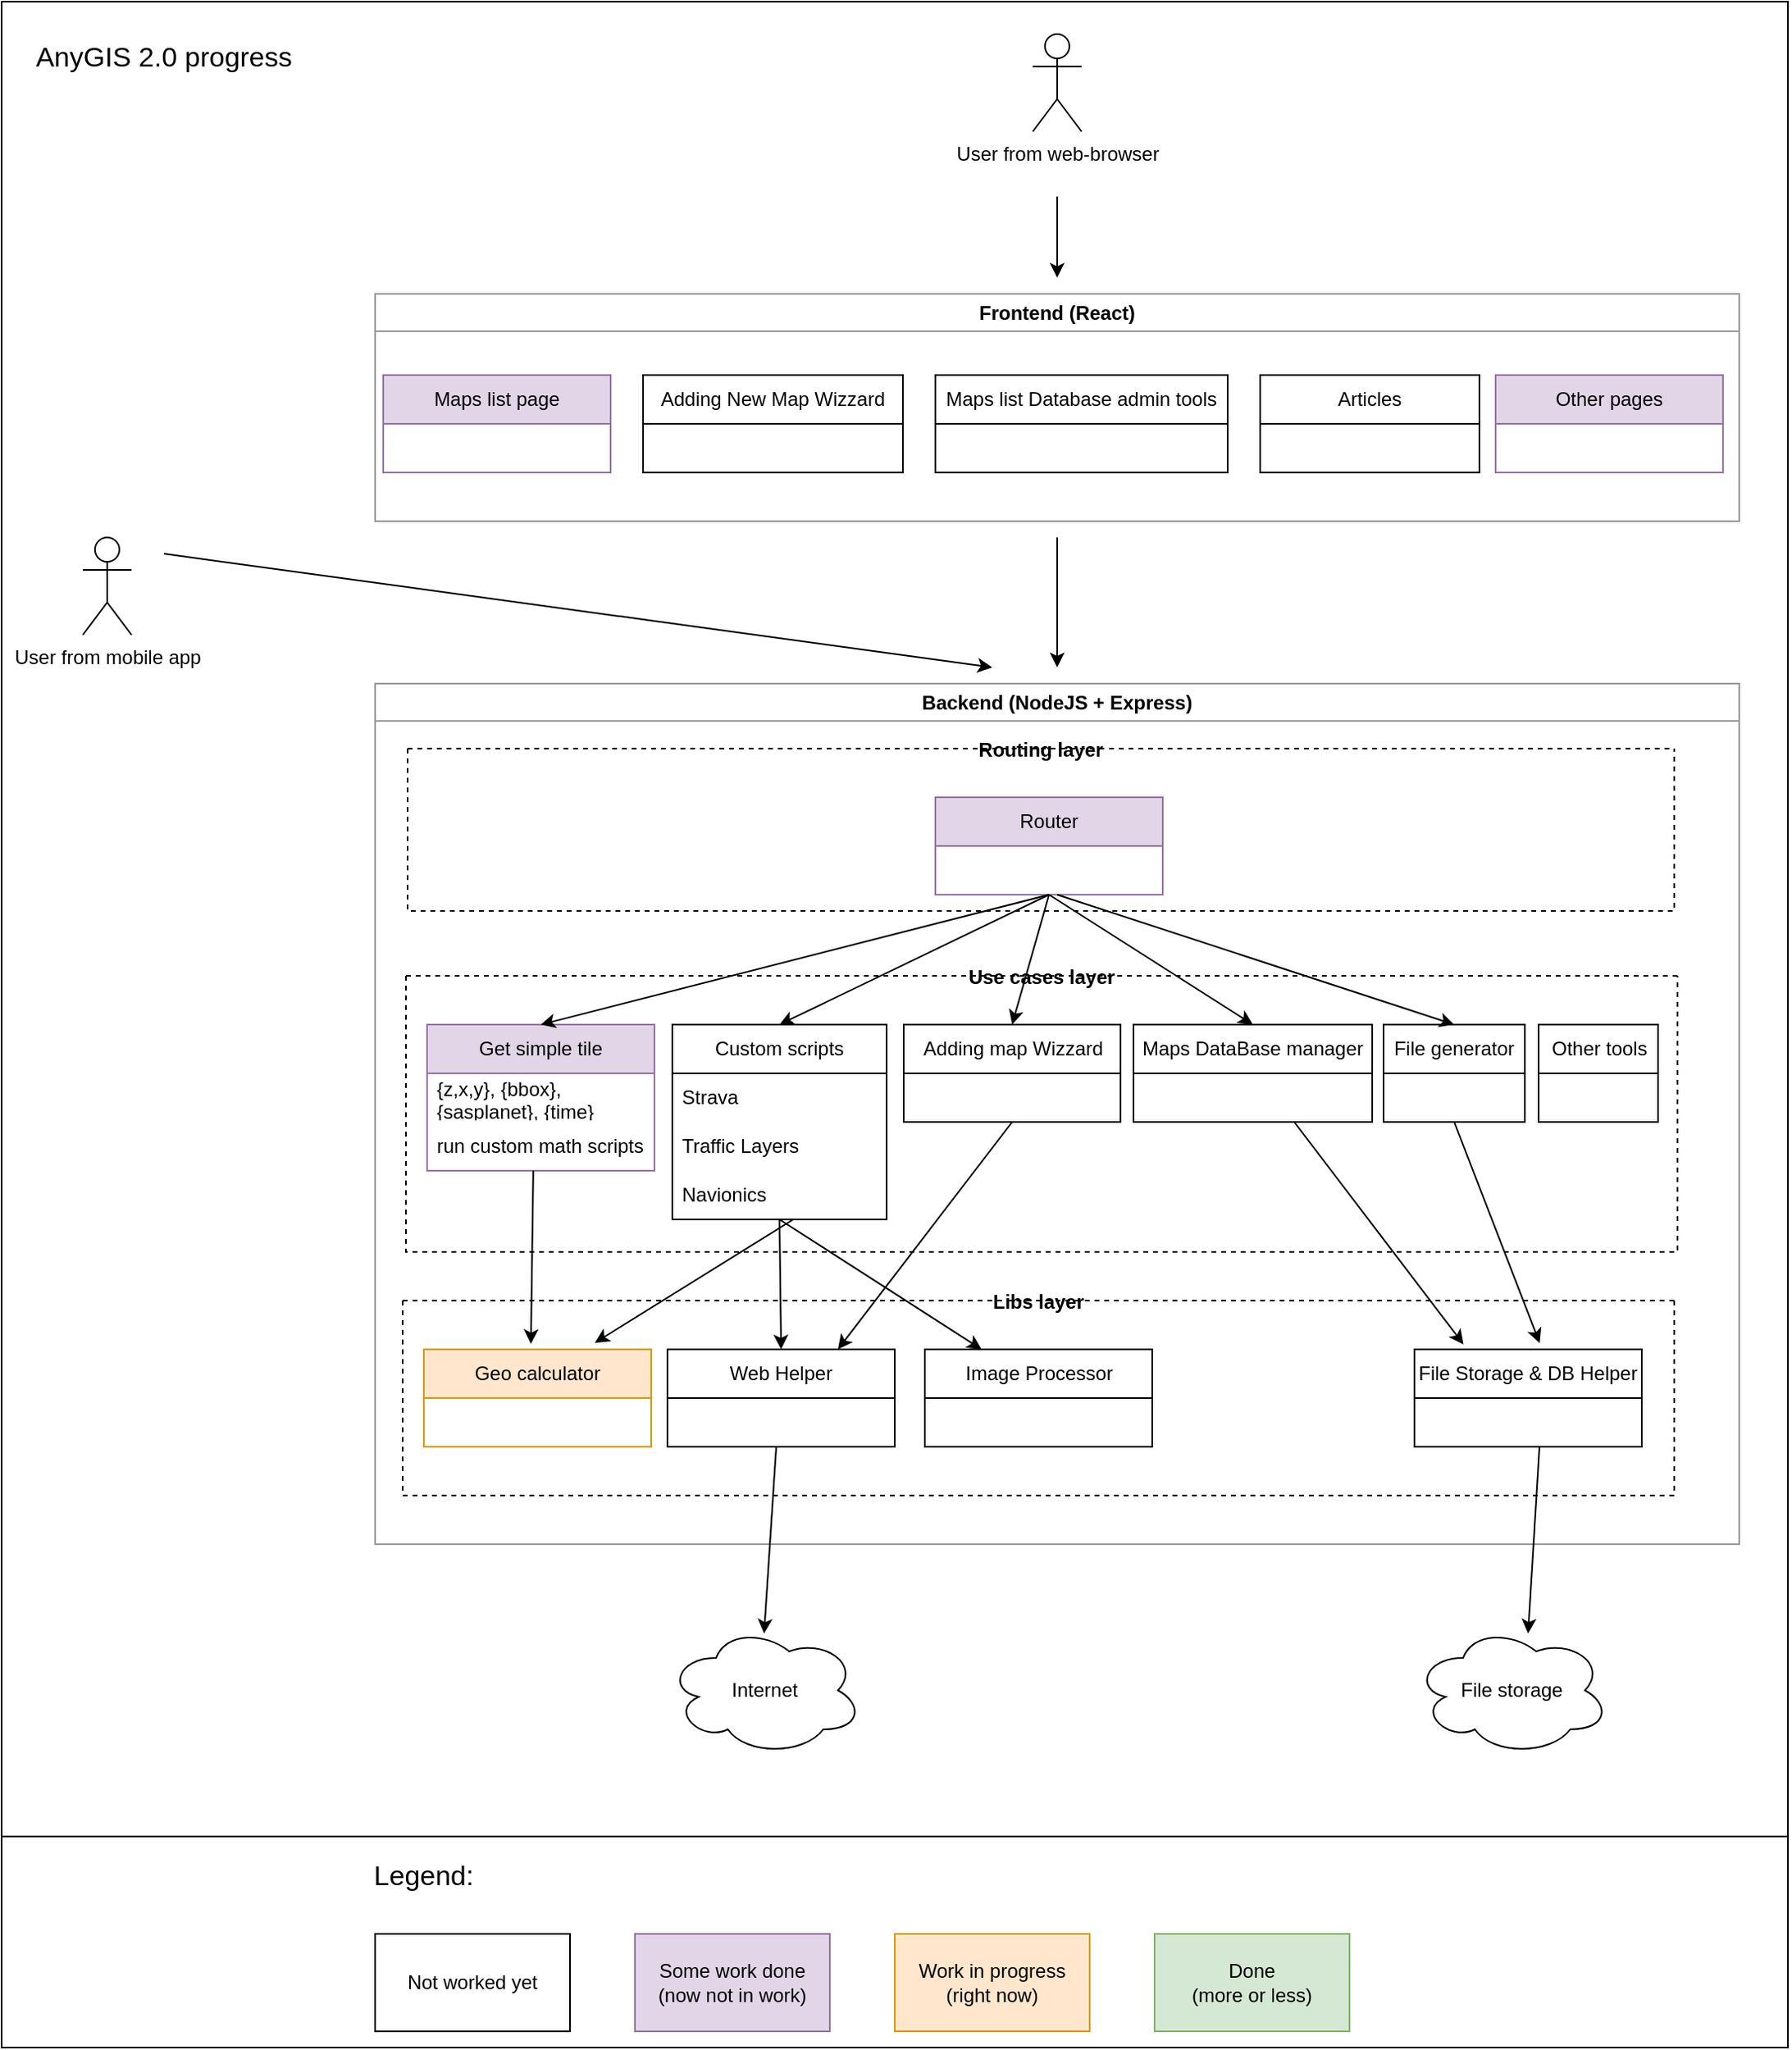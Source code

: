 <mxfile version="21.6.8" type="device">
  <diagram name="Page-1" id="6SMgkmVBa6Un2ES5iWTS">
    <mxGraphModel dx="2758" dy="2448" grid="1" gridSize="10" guides="1" tooltips="1" connect="1" arrows="1" fold="1" page="1" pageScale="1" pageWidth="850" pageHeight="1100" math="0" shadow="0">
      <root>
        <mxCell id="0" />
        <mxCell id="1" parent="0" />
        <mxCell id="s8e9Fe9YqG8QMtzz1pB9-1" value="" style="rounded=0;whiteSpace=wrap;html=1;fillColor=none;" parent="1" vertex="1">
          <mxGeometry x="-150" y="-100" width="1100" height="1260" as="geometry" />
        </mxCell>
        <mxCell id="huuGGd0OXJVaM7Pj4FzD-1" value="Frontend (React)" style="swimlane;whiteSpace=wrap;html=1;strokeColor=#999999;" parent="1" vertex="1">
          <mxGeometry x="80" y="80" width="840" height="140" as="geometry" />
        </mxCell>
        <mxCell id="huuGGd0OXJVaM7Pj4FzD-5" value="Adding New Map Wizzard" style="swimlane;fontStyle=0;childLayout=stackLayout;horizontal=1;startSize=30;horizontalStack=0;resizeParent=1;resizeParentMax=0;resizeLast=0;collapsible=1;marginBottom=0;whiteSpace=wrap;html=1;" parent="huuGGd0OXJVaM7Pj4FzD-1" vertex="1">
          <mxGeometry x="165" y="50" width="160" height="60" as="geometry" />
        </mxCell>
        <mxCell id="huuGGd0OXJVaM7Pj4FzD-9" value="Maps list page" style="swimlane;fontStyle=0;childLayout=stackLayout;horizontal=1;startSize=30;horizontalStack=0;resizeParent=1;resizeParentMax=0;resizeLast=0;collapsible=1;marginBottom=0;whiteSpace=wrap;html=1;fillColor=#e1d5e7;strokeColor=#9673a6;" parent="huuGGd0OXJVaM7Pj4FzD-1" vertex="1">
          <mxGeometry x="5" y="50" width="140" height="60" as="geometry" />
        </mxCell>
        <mxCell id="huuGGd0OXJVaM7Pj4FzD-84" value="Maps list Database admin tools" style="swimlane;fontStyle=0;childLayout=stackLayout;horizontal=1;startSize=30;horizontalStack=0;resizeParent=1;resizeParentMax=0;resizeLast=0;collapsible=1;marginBottom=0;whiteSpace=wrap;html=1;" parent="huuGGd0OXJVaM7Pj4FzD-1" vertex="1">
          <mxGeometry x="345" y="50" width="180" height="60" as="geometry" />
        </mxCell>
        <mxCell id="huuGGd0OXJVaM7Pj4FzD-13" value="Articles" style="swimlane;fontStyle=0;childLayout=stackLayout;horizontal=1;startSize=30;horizontalStack=0;resizeParent=1;resizeParentMax=0;resizeLast=0;collapsible=1;marginBottom=0;whiteSpace=wrap;html=1;" parent="huuGGd0OXJVaM7Pj4FzD-1" vertex="1">
          <mxGeometry x="545" y="50" width="135" height="60" as="geometry" />
        </mxCell>
        <mxCell id="huuGGd0OXJVaM7Pj4FzD-3" value="Backend (NodeJS + Express)" style="swimlane;whiteSpace=wrap;html=1;strokeColor=#999999;" parent="1" vertex="1">
          <mxGeometry x="80" y="320" width="840" height="530" as="geometry" />
        </mxCell>
        <mxCell id="huuGGd0OXJVaM7Pj4FzD-22" value="Routing layer" style="swimlane;startSize=0;dashed=1;" parent="huuGGd0OXJVaM7Pj4FzD-3" vertex="1">
          <mxGeometry x="20" y="40" width="780" height="100" as="geometry" />
        </mxCell>
        <mxCell id="huuGGd0OXJVaM7Pj4FzD-23" value="Router" style="swimlane;fontStyle=0;childLayout=stackLayout;horizontal=1;startSize=30;horizontalStack=0;resizeParent=1;resizeParentMax=0;resizeLast=0;collapsible=1;marginBottom=0;whiteSpace=wrap;html=1;fillColor=#e1d5e7;strokeColor=#9673a6;" parent="huuGGd0OXJVaM7Pj4FzD-22" vertex="1">
          <mxGeometry x="325" y="30" width="140" height="60" as="geometry" />
        </mxCell>
        <mxCell id="huuGGd0OXJVaM7Pj4FzD-24" value="Use cases layer" style="swimlane;startSize=0;dashed=1;" parent="huuGGd0OXJVaM7Pj4FzD-3" vertex="1">
          <mxGeometry x="19" y="180" width="783" height="170" as="geometry" />
        </mxCell>
        <mxCell id="huuGGd0OXJVaM7Pj4FzD-26" value="Maps DataBase manager" style="swimlane;fontStyle=0;childLayout=stackLayout;horizontal=1;startSize=30;horizontalStack=0;resizeParent=1;resizeParentMax=0;resizeLast=0;collapsible=1;marginBottom=0;whiteSpace=wrap;html=1;" parent="huuGGd0OXJVaM7Pj4FzD-24" vertex="1">
          <mxGeometry x="448" y="30" width="147" height="60" as="geometry" />
        </mxCell>
        <mxCell id="huuGGd0OXJVaM7Pj4FzD-30" value="Get simple tile" style="swimlane;fontStyle=0;childLayout=stackLayout;horizontal=1;startSize=30;horizontalStack=0;resizeParent=1;resizeParentMax=0;resizeLast=0;collapsible=1;marginBottom=0;whiteSpace=wrap;html=1;fillColor=#e1d5e7;strokeColor=#9673a6;" parent="huuGGd0OXJVaM7Pj4FzD-24" vertex="1">
          <mxGeometry x="13" y="30" width="140" height="90" as="geometry" />
        </mxCell>
        <mxCell id="huuGGd0OXJVaM7Pj4FzD-31" value="{z,x,y}, {bbox}, {sasplanet}, {time}" style="text;strokeColor=none;fillColor=none;align=left;verticalAlign=middle;spacingLeft=4;spacingRight=4;overflow=hidden;points=[[0,0.5],[1,0.5]];portConstraint=eastwest;rotatable=0;whiteSpace=wrap;html=1;" parent="huuGGd0OXJVaM7Pj4FzD-30" vertex="1">
          <mxGeometry y="30" width="140" height="30" as="geometry" />
        </mxCell>
        <mxCell id="huuGGd0OXJVaM7Pj4FzD-32" value="run custom math scripts" style="text;strokeColor=none;fillColor=none;align=left;verticalAlign=middle;spacingLeft=4;spacingRight=4;overflow=hidden;points=[[0,0.5],[1,0.5]];portConstraint=eastwest;rotatable=0;whiteSpace=wrap;html=1;" parent="huuGGd0OXJVaM7Pj4FzD-30" vertex="1">
          <mxGeometry y="60" width="140" height="30" as="geometry" />
        </mxCell>
        <mxCell id="huuGGd0OXJVaM7Pj4FzD-34" value="Custom scripts" style="swimlane;fontStyle=0;childLayout=stackLayout;horizontal=1;startSize=30;horizontalStack=0;resizeParent=1;resizeParentMax=0;resizeLast=0;collapsible=1;marginBottom=0;whiteSpace=wrap;html=1;" parent="huuGGd0OXJVaM7Pj4FzD-24" vertex="1">
          <mxGeometry x="164" y="30" width="132" height="120" as="geometry" />
        </mxCell>
        <mxCell id="huuGGd0OXJVaM7Pj4FzD-35" value="Strava" style="text;strokeColor=none;fillColor=none;align=left;verticalAlign=middle;spacingLeft=4;spacingRight=4;overflow=hidden;points=[[0,0.5],[1,0.5]];portConstraint=eastwest;rotatable=0;whiteSpace=wrap;html=1;" parent="huuGGd0OXJVaM7Pj4FzD-34" vertex="1">
          <mxGeometry y="30" width="132" height="30" as="geometry" />
        </mxCell>
        <mxCell id="huuGGd0OXJVaM7Pj4FzD-37" value="Traffic Layers" style="text;strokeColor=none;fillColor=none;align=left;verticalAlign=middle;spacingLeft=4;spacingRight=4;overflow=hidden;points=[[0,0.5],[1,0.5]];portConstraint=eastwest;rotatable=0;whiteSpace=wrap;html=1;" parent="huuGGd0OXJVaM7Pj4FzD-34" vertex="1">
          <mxGeometry y="60" width="132" height="30" as="geometry" />
        </mxCell>
        <mxCell id="huuGGd0OXJVaM7Pj4FzD-36" value="Navionics" style="text;strokeColor=none;fillColor=none;align=left;verticalAlign=middle;spacingLeft=4;spacingRight=4;overflow=hidden;points=[[0,0.5],[1,0.5]];portConstraint=eastwest;rotatable=0;whiteSpace=wrap;html=1;" parent="huuGGd0OXJVaM7Pj4FzD-34" vertex="1">
          <mxGeometry y="90" width="132" height="30" as="geometry" />
        </mxCell>
        <mxCell id="huuGGd0OXJVaM7Pj4FzD-47" value="File generator" style="swimlane;fontStyle=0;childLayout=stackLayout;horizontal=1;startSize=30;horizontalStack=0;resizeParent=1;resizeParentMax=0;resizeLast=0;collapsible=1;marginBottom=0;whiteSpace=wrap;html=1;" parent="huuGGd0OXJVaM7Pj4FzD-24" vertex="1">
          <mxGeometry x="602" y="30" width="87" height="60" as="geometry" />
        </mxCell>
        <mxCell id="huuGGd0OXJVaM7Pj4FzD-48" value="Adding map Wizzard" style="swimlane;fontStyle=0;childLayout=stackLayout;horizontal=1;startSize=30;horizontalStack=0;resizeParent=1;resizeParentMax=0;resizeLast=0;collapsible=1;marginBottom=0;whiteSpace=wrap;html=1;" parent="huuGGd0OXJVaM7Pj4FzD-24" vertex="1">
          <mxGeometry x="306.5" y="30" width="133.5" height="60" as="geometry" />
        </mxCell>
        <mxCell id="huuGGd0OXJVaM7Pj4FzD-94" value="" style="endArrow=classic;html=1;rounded=0;exitX=0.467;exitY=1;exitDx=0;exitDy=0;entryX=0.752;entryY=-0.067;entryDx=0;entryDy=0;exitPerimeter=0;entryPerimeter=0;" parent="huuGGd0OXJVaM7Pj4FzD-24" target="huuGGd0OXJVaM7Pj4FzD-73" edge="1">
          <mxGeometry width="50" height="50" relative="1" as="geometry">
            <mxPoint x="238.5" y="150" as="sourcePoint" />
            <mxPoint x="237.5" y="257" as="targetPoint" />
          </mxGeometry>
        </mxCell>
        <mxCell id="huuGGd0OXJVaM7Pj4FzD-98" value="" style="endArrow=classic;html=1;rounded=0;exitX=0.5;exitY=1;exitDx=0;exitDy=0;entryX=0.216;entryY=-0.051;entryDx=0;entryDy=0;entryPerimeter=0;" parent="huuGGd0OXJVaM7Pj4FzD-24" target="huuGGd0OXJVaM7Pj4FzD-72" edge="1">
          <mxGeometry width="50" height="50" relative="1" as="geometry">
            <mxPoint x="547" y="90" as="sourcePoint" />
            <mxPoint x="421" y="230" as="targetPoint" />
          </mxGeometry>
        </mxCell>
        <mxCell id="huuGGd0OXJVaM7Pj4FzD-71" value="Libs layer" style="swimlane;startSize=0;dashed=1;" parent="huuGGd0OXJVaM7Pj4FzD-3" vertex="1">
          <mxGeometry x="17" y="380" width="783" height="120" as="geometry" />
        </mxCell>
        <mxCell id="huuGGd0OXJVaM7Pj4FzD-72" value="File Storage &amp;amp; DB Helper" style="swimlane;fontStyle=0;childLayout=stackLayout;horizontal=1;startSize=30;horizontalStack=0;resizeParent=1;resizeParentMax=0;resizeLast=0;collapsible=1;marginBottom=0;whiteSpace=wrap;html=1;" parent="huuGGd0OXJVaM7Pj4FzD-71" vertex="1">
          <mxGeometry x="623" y="30" width="140" height="60" as="geometry" />
        </mxCell>
        <mxCell id="huuGGd0OXJVaM7Pj4FzD-73" value="Geo calculator" style="swimlane;fontStyle=0;childLayout=stackLayout;horizontal=1;startSize=30;horizontalStack=0;resizeParent=1;resizeParentMax=0;resizeLast=0;collapsible=1;marginBottom=0;whiteSpace=wrap;html=1;fillColor=#ffe6cc;strokeColor=#d79b00;" parent="huuGGd0OXJVaM7Pj4FzD-71" vertex="1">
          <mxGeometry x="13" y="30" width="140" height="60" as="geometry" />
        </mxCell>
        <mxCell id="huuGGd0OXJVaM7Pj4FzD-76" value="Web Helper" style="swimlane;fontStyle=0;childLayout=stackLayout;horizontal=1;startSize=30;horizontalStack=0;resizeParent=1;resizeParentMax=0;resizeLast=0;collapsible=1;marginBottom=0;whiteSpace=wrap;html=1;" parent="huuGGd0OXJVaM7Pj4FzD-71" vertex="1">
          <mxGeometry x="163" y="30" width="140" height="60" as="geometry" />
        </mxCell>
        <mxCell id="huuGGd0OXJVaM7Pj4FzD-80" value="Image Processor" style="swimlane;fontStyle=0;childLayout=stackLayout;horizontal=1;startSize=30;horizontalStack=0;resizeParent=1;resizeParentMax=0;resizeLast=0;collapsible=1;marginBottom=0;whiteSpace=wrap;html=1;" parent="huuGGd0OXJVaM7Pj4FzD-71" vertex="1">
          <mxGeometry x="321.5" y="30" width="140" height="60" as="geometry" />
        </mxCell>
        <mxCell id="huuGGd0OXJVaM7Pj4FzD-88" value="" style="endArrow=classic;html=1;rounded=0;exitX=0.5;exitY=1;exitDx=0;exitDy=0;entryX=0.5;entryY=0;entryDx=0;entryDy=0;" parent="huuGGd0OXJVaM7Pj4FzD-3" source="huuGGd0OXJVaM7Pj4FzD-23" target="huuGGd0OXJVaM7Pj4FzD-30" edge="1">
          <mxGeometry width="50" height="50" relative="1" as="geometry">
            <mxPoint x="430" y="-80" as="sourcePoint" />
            <mxPoint x="130" y="160" as="targetPoint" />
          </mxGeometry>
        </mxCell>
        <mxCell id="huuGGd0OXJVaM7Pj4FzD-89" value="" style="endArrow=classic;html=1;rounded=0;exitX=0.5;exitY=1;exitDx=0;exitDy=0;entryX=0.5;entryY=0;entryDx=0;entryDy=0;" parent="huuGGd0OXJVaM7Pj4FzD-3" source="huuGGd0OXJVaM7Pj4FzD-23" target="huuGGd0OXJVaM7Pj4FzD-34" edge="1">
          <mxGeometry width="50" height="50" relative="1" as="geometry">
            <mxPoint x="425" y="140" as="sourcePoint" />
            <mxPoint x="112" y="220" as="targetPoint" />
          </mxGeometry>
        </mxCell>
        <mxCell id="huuGGd0OXJVaM7Pj4FzD-90" value="" style="endArrow=classic;html=1;rounded=0;exitX=0.5;exitY=1;exitDx=0;exitDy=0;entryX=0.5;entryY=0;entryDx=0;entryDy=0;" parent="huuGGd0OXJVaM7Pj4FzD-3" source="huuGGd0OXJVaM7Pj4FzD-23" target="huuGGd0OXJVaM7Pj4FzD-48" edge="1">
          <mxGeometry width="50" height="50" relative="1" as="geometry">
            <mxPoint x="425" y="140" as="sourcePoint" />
            <mxPoint x="267" y="220" as="targetPoint" />
          </mxGeometry>
        </mxCell>
        <mxCell id="huuGGd0OXJVaM7Pj4FzD-91" value="" style="endArrow=classic;html=1;rounded=0;entryX=0.5;entryY=0;entryDx=0;entryDy=0;exitX=0.5;exitY=1;exitDx=0;exitDy=0;" parent="huuGGd0OXJVaM7Pj4FzD-3" source="huuGGd0OXJVaM7Pj4FzD-23" target="huuGGd0OXJVaM7Pj4FzD-26" edge="1">
          <mxGeometry width="50" height="50" relative="1" as="geometry">
            <mxPoint x="410" y="130" as="sourcePoint" />
            <mxPoint x="421" y="220" as="targetPoint" />
          </mxGeometry>
        </mxCell>
        <mxCell id="huuGGd0OXJVaM7Pj4FzD-93" value="" style="endArrow=classic;html=1;rounded=0;exitX=0.467;exitY=1;exitDx=0;exitDy=0;entryX=0.471;entryY=-0.056;entryDx=0;entryDy=0;exitPerimeter=0;entryPerimeter=0;" parent="huuGGd0OXJVaM7Pj4FzD-3" source="huuGGd0OXJVaM7Pj4FzD-32" target="huuGGd0OXJVaM7Pj4FzD-73" edge="1">
          <mxGeometry width="50" height="50" relative="1" as="geometry">
            <mxPoint x="425" y="140" as="sourcePoint" />
            <mxPoint x="112" y="220" as="targetPoint" />
          </mxGeometry>
        </mxCell>
        <mxCell id="huuGGd0OXJVaM7Pj4FzD-95" value="" style="endArrow=classic;html=1;rounded=0;exitX=0.5;exitY=1;exitDx=0;exitDy=0;entryX=0.5;entryY=0;entryDx=0;entryDy=0;" parent="huuGGd0OXJVaM7Pj4FzD-3" source="huuGGd0OXJVaM7Pj4FzD-34" target="huuGGd0OXJVaM7Pj4FzD-76" edge="1">
          <mxGeometry width="50" height="50" relative="1" as="geometry">
            <mxPoint x="267.5" y="340" as="sourcePoint" />
            <mxPoint x="145" y="416" as="targetPoint" />
          </mxGeometry>
        </mxCell>
        <mxCell id="huuGGd0OXJVaM7Pj4FzD-96" value="" style="endArrow=classic;html=1;rounded=0;exitX=0.5;exitY=1;exitDx=0;exitDy=0;entryX=0.25;entryY=0;entryDx=0;entryDy=0;" parent="huuGGd0OXJVaM7Pj4FzD-3" source="huuGGd0OXJVaM7Pj4FzD-34" target="huuGGd0OXJVaM7Pj4FzD-80" edge="1">
          <mxGeometry width="50" height="50" relative="1" as="geometry">
            <mxPoint x="267" y="340" as="sourcePoint" />
            <mxPoint x="260" y="420" as="targetPoint" />
          </mxGeometry>
        </mxCell>
        <mxCell id="huuGGd0OXJVaM7Pj4FzD-97" value="" style="endArrow=classic;html=1;rounded=0;exitX=0.5;exitY=1;exitDx=0;exitDy=0;entryX=0.75;entryY=0;entryDx=0;entryDy=0;" parent="huuGGd0OXJVaM7Pj4FzD-3" source="huuGGd0OXJVaM7Pj4FzD-48" target="huuGGd0OXJVaM7Pj4FzD-76" edge="1">
          <mxGeometry width="50" height="50" relative="1" as="geometry">
            <mxPoint x="267" y="340" as="sourcePoint" />
            <mxPoint x="384" y="420" as="targetPoint" />
          </mxGeometry>
        </mxCell>
        <mxCell id="huuGGd0OXJVaM7Pj4FzD-99" value="" style="endArrow=classic;html=1;rounded=0;exitX=0.5;exitY=1;exitDx=0;exitDy=0;entryX=0.551;entryY=-0.064;entryDx=0;entryDy=0;entryPerimeter=0;" parent="huuGGd0OXJVaM7Pj4FzD-3" source="huuGGd0OXJVaM7Pj4FzD-47" target="huuGGd0OXJVaM7Pj4FzD-72" edge="1">
          <mxGeometry width="50" height="50" relative="1" as="geometry">
            <mxPoint x="576" y="280" as="sourcePoint" />
            <mxPoint x="680" y="417" as="targetPoint" />
          </mxGeometry>
        </mxCell>
        <mxCell id="huuGGd0OXJVaM7Pj4FzD-101" value="" style="endArrow=classic;html=1;rounded=0;exitX=0.5;exitY=1;exitDx=0;exitDy=0;entryX=0.496;entryY=0.063;entryDx=0;entryDy=0;entryPerimeter=0;" parent="huuGGd0OXJVaM7Pj4FzD-3" target="huuGGd0OXJVaM7Pj4FzD-82" edge="1">
          <mxGeometry width="50" height="50" relative="1" as="geometry">
            <mxPoint x="247" y="470" as="sourcePoint" />
            <mxPoint x="240" y="550" as="targetPoint" />
          </mxGeometry>
        </mxCell>
        <mxCell id="huuGGd0OXJVaM7Pj4FzD-14" value="User from web-browser" style="shape=umlActor;verticalLabelPosition=bottom;verticalAlign=top;html=1;outlineConnect=0;" parent="1" vertex="1">
          <mxGeometry x="485" y="-80" width="30" height="60" as="geometry" />
        </mxCell>
        <mxCell id="huuGGd0OXJVaM7Pj4FzD-16" value="User from mobile app" style="shape=umlActor;verticalLabelPosition=bottom;verticalAlign=top;html=1;outlineConnect=0;" parent="1" vertex="1">
          <mxGeometry x="-100" y="230" width="30" height="60" as="geometry" />
        </mxCell>
        <mxCell id="huuGGd0OXJVaM7Pj4FzD-82" value="Internet" style="ellipse;shape=cloud;whiteSpace=wrap;html=1;" parent="1" vertex="1">
          <mxGeometry x="260" y="900" width="120" height="80" as="geometry" />
        </mxCell>
        <mxCell id="huuGGd0OXJVaM7Pj4FzD-83" value="File storage" style="ellipse;shape=cloud;whiteSpace=wrap;html=1;" parent="1" vertex="1">
          <mxGeometry x="720" y="900" width="120" height="80" as="geometry" />
        </mxCell>
        <mxCell id="huuGGd0OXJVaM7Pj4FzD-86" value="" style="endArrow=classic;html=1;rounded=0;" parent="1" edge="1">
          <mxGeometry width="50" height="50" relative="1" as="geometry">
            <mxPoint x="500" y="20" as="sourcePoint" />
            <mxPoint x="500" y="70" as="targetPoint" />
          </mxGeometry>
        </mxCell>
        <mxCell id="huuGGd0OXJVaM7Pj4FzD-87" value="" style="endArrow=classic;html=1;rounded=0;" parent="1" edge="1">
          <mxGeometry width="50" height="50" relative="1" as="geometry">
            <mxPoint x="500" y="230" as="sourcePoint" />
            <mxPoint x="500" y="310" as="targetPoint" />
          </mxGeometry>
        </mxCell>
        <mxCell id="huuGGd0OXJVaM7Pj4FzD-92" value="" style="endArrow=classic;html=1;rounded=0;entryX=0.5;entryY=0;entryDx=0;entryDy=0;" parent="1" target="huuGGd0OXJVaM7Pj4FzD-47" edge="1">
          <mxGeometry width="50" height="50" relative="1" as="geometry">
            <mxPoint x="500" y="450" as="sourcePoint" />
            <mxPoint x="657" y="540" as="targetPoint" />
          </mxGeometry>
        </mxCell>
        <mxCell id="huuGGd0OXJVaM7Pj4FzD-100" value="" style="endArrow=classic;html=1;rounded=0;" parent="1" edge="1">
          <mxGeometry width="50" height="50" relative="1" as="geometry">
            <mxPoint x="-50" y="240" as="sourcePoint" />
            <mxPoint x="460" y="310" as="targetPoint" />
          </mxGeometry>
        </mxCell>
        <mxCell id="huuGGd0OXJVaM7Pj4FzD-102" value="" style="endArrow=classic;html=1;rounded=0;exitX=0.5;exitY=1;exitDx=0;exitDy=0;entryX=0.496;entryY=0.063;entryDx=0;entryDy=0;entryPerimeter=0;" parent="1" edge="1">
          <mxGeometry width="50" height="50" relative="1" as="geometry">
            <mxPoint x="797" y="790" as="sourcePoint" />
            <mxPoint x="790" y="905" as="targetPoint" />
          </mxGeometry>
        </mxCell>
        <mxCell id="s8e9Fe9YqG8QMtzz1pB9-2" value="Not worked yet" style="rounded=0;whiteSpace=wrap;html=1;" parent="1" vertex="1">
          <mxGeometry x="80" y="1090" width="120" height="60" as="geometry" />
        </mxCell>
        <mxCell id="s8e9Fe9YqG8QMtzz1pB9-3" value="Some work done (now not in work)" style="rounded=0;whiteSpace=wrap;html=1;labelBackgroundColor=none;fillColor=#e1d5e7;strokeColor=#9673a6;" parent="1" vertex="1">
          <mxGeometry x="240" y="1090" width="120" height="60" as="geometry" />
        </mxCell>
        <mxCell id="s8e9Fe9YqG8QMtzz1pB9-4" value="Work in progress (right now)" style="rounded=0;whiteSpace=wrap;html=1;fillColor=#ffe6cc;strokeColor=#d79b00;" parent="1" vertex="1">
          <mxGeometry x="400" y="1090" width="120" height="60" as="geometry" />
        </mxCell>
        <mxCell id="s8e9Fe9YqG8QMtzz1pB9-5" value="Done &lt;br&gt;(more or less)" style="rounded=0;whiteSpace=wrap;html=1;fillColor=#d5e8d4;strokeColor=#82b366;" parent="1" vertex="1">
          <mxGeometry x="560" y="1090" width="120" height="60" as="geometry" />
        </mxCell>
        <mxCell id="s8e9Fe9YqG8QMtzz1pB9-6" value="Legend:" style="text;html=1;strokeColor=none;fillColor=none;align=center;verticalAlign=middle;whiteSpace=wrap;rounded=0;fontSize=17;" parent="1" vertex="1">
          <mxGeometry x="80" y="1040" width="60" height="30" as="geometry" />
        </mxCell>
        <mxCell id="s8e9Fe9YqG8QMtzz1pB9-7" value="AnyGIS 2.0 progress" style="text;html=1;strokeColor=none;fillColor=none;align=center;verticalAlign=middle;whiteSpace=wrap;rounded=0;fontSize=17;" parent="1" vertex="1">
          <mxGeometry x="-150" y="-80" width="200" height="30" as="geometry" />
        </mxCell>
        <mxCell id="s8e9Fe9YqG8QMtzz1pB9-13" value="Other pages" style="swimlane;fontStyle=0;childLayout=stackLayout;horizontal=1;startSize=30;horizontalStack=0;resizeParent=1;resizeParentMax=0;resizeLast=0;collapsible=1;marginBottom=0;whiteSpace=wrap;html=1;fillColor=#e1d5e7;strokeColor=#9673a6;" parent="1" vertex="1">
          <mxGeometry x="770" y="130" width="140" height="60" as="geometry" />
        </mxCell>
        <mxCell id="s8e9Fe9YqG8QMtzz1pB9-14" value="" style="endArrow=none;html=1;rounded=0;" parent="1" edge="1">
          <mxGeometry width="50" height="50" relative="1" as="geometry">
            <mxPoint x="-150" y="1030" as="sourcePoint" />
            <mxPoint x="950" y="1030" as="targetPoint" />
          </mxGeometry>
        </mxCell>
        <mxCell id="NfuOsaS1pBzlHvKYQlKo-1" value="Other tools" style="swimlane;fontStyle=0;childLayout=stackLayout;horizontal=1;startSize=30;horizontalStack=0;resizeParent=1;resizeParentMax=0;resizeLast=0;collapsible=1;marginBottom=0;whiteSpace=wrap;html=1;" parent="1" vertex="1">
          <mxGeometry x="796.5" y="530" width="73.5" height="60" as="geometry" />
        </mxCell>
      </root>
    </mxGraphModel>
  </diagram>
</mxfile>
